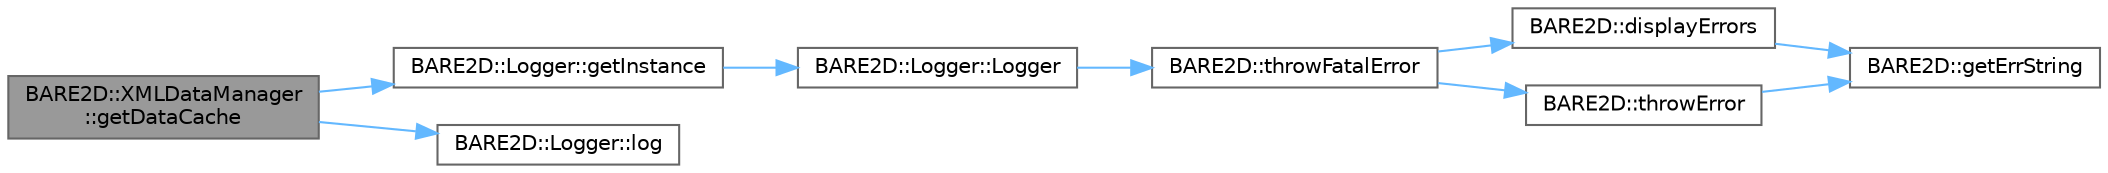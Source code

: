 digraph "BARE2D::XMLDataManager::getDataCache"
{
 // INTERACTIVE_SVG=YES
 // LATEX_PDF_SIZE
  bgcolor="transparent";
  edge [fontname=Helvetica,fontsize=10,labelfontname=Helvetica,labelfontsize=10];
  node [fontname=Helvetica,fontsize=10,shape=box,height=0.2,width=0.4];
  rankdir="LR";
  Node1 [label="BARE2D::XMLDataManager\l::getDataCache",height=0.2,width=0.4,color="gray40", fillcolor="grey60", style="filled", fontcolor="black",tooltip="Returns a cache for a certain type of data."];
  Node1 -> Node2 [color="steelblue1",style="solid"];
  Node2 [label="BARE2D::Logger::getInstance",height=0.2,width=0.4,color="grey40", fillcolor="white", style="filled",URL="$class_b_a_r_e2_d_1_1_logger.html#af9e46266b594528fe87ce3e9264033ec",tooltip=" "];
  Node2 -> Node3 [color="steelblue1",style="solid"];
  Node3 [label="BARE2D::Logger::Logger",height=0.2,width=0.4,color="grey40", fillcolor="white", style="filled",URL="$class_b_a_r_e2_d_1_1_logger.html#a731b4fafcc2878fe66360b1c9c0febdc",tooltip=" "];
  Node3 -> Node4 [color="steelblue1",style="solid"];
  Node4 [label="BARE2D::throwFatalError",height=0.2,width=0.4,color="grey40", fillcolor="white", style="filled",URL="$namespace_b_a_r_e2_d.html#aed4332e42208fed2905a8b0845dad4d1",tooltip="Throws an error (fatal). Also calls displayErrors and exits the program."];
  Node4 -> Node5 [color="steelblue1",style="solid"];
  Node5 [label="BARE2D::displayErrors",height=0.2,width=0.4,color="grey40", fillcolor="white", style="filled",URL="$namespace_b_a_r_e2_d.html#a8d6a0fa02837ab9ebba5b67cc21f9e35",tooltip="Displays the latest thrown errors (really just all the thrown errors) in the console."];
  Node5 -> Node6 [color="steelblue1",style="solid"];
  Node6 [label="BARE2D::getErrString",height=0.2,width=0.4,color="grey40", fillcolor="white", style="filled",URL="$namespace_b_a_r_e2_d.html#a7951c5decc1f7edc3c4f78ed2f579c85",tooltip="Returns the string representing/explaining the error that occurred."];
  Node4 -> Node7 [color="steelblue1",style="solid"];
  Node7 [label="BARE2D::throwError",height=0.2,width=0.4,color="grey40", fillcolor="white", style="filled",URL="$namespace_b_a_r_e2_d.html#a0d8f8a98bf559e6d2eda28ae744f486c",tooltip="Throws an error silently. Adds it to the pile."];
  Node7 -> Node6 [color="steelblue1",style="solid"];
  Node1 -> Node8 [color="steelblue1",style="solid"];
  Node8 [label="BARE2D::Logger::log",height=0.2,width=0.4,color="grey40", fillcolor="white", style="filled",URL="$class_b_a_r_e2_d_1_1_logger.html#a76c97e021ee75d17defbc794f68a965b",tooltip="Logs a message to a file and the terminal."];
}
